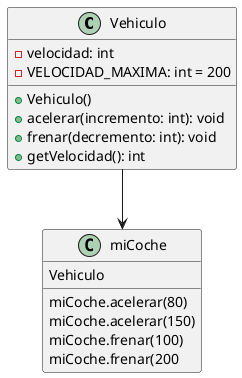 @startuml
Vehiculo --> miCoche
class Vehiculo {
  - velocidad: int
  - VELOCIDAD_MAXIMA: int = 200
  + Vehiculo()
  + acelerar(incremento: int): void
  + frenar(decremento: int): void
  + getVelocidad(): int
}

class miCoche{
    Vehiculo
    miCoche.acelerar(80)
    miCoche.acelerar(150)
    miCoche.frenar(100)
    miCoche.frenar(200
}
@enduml